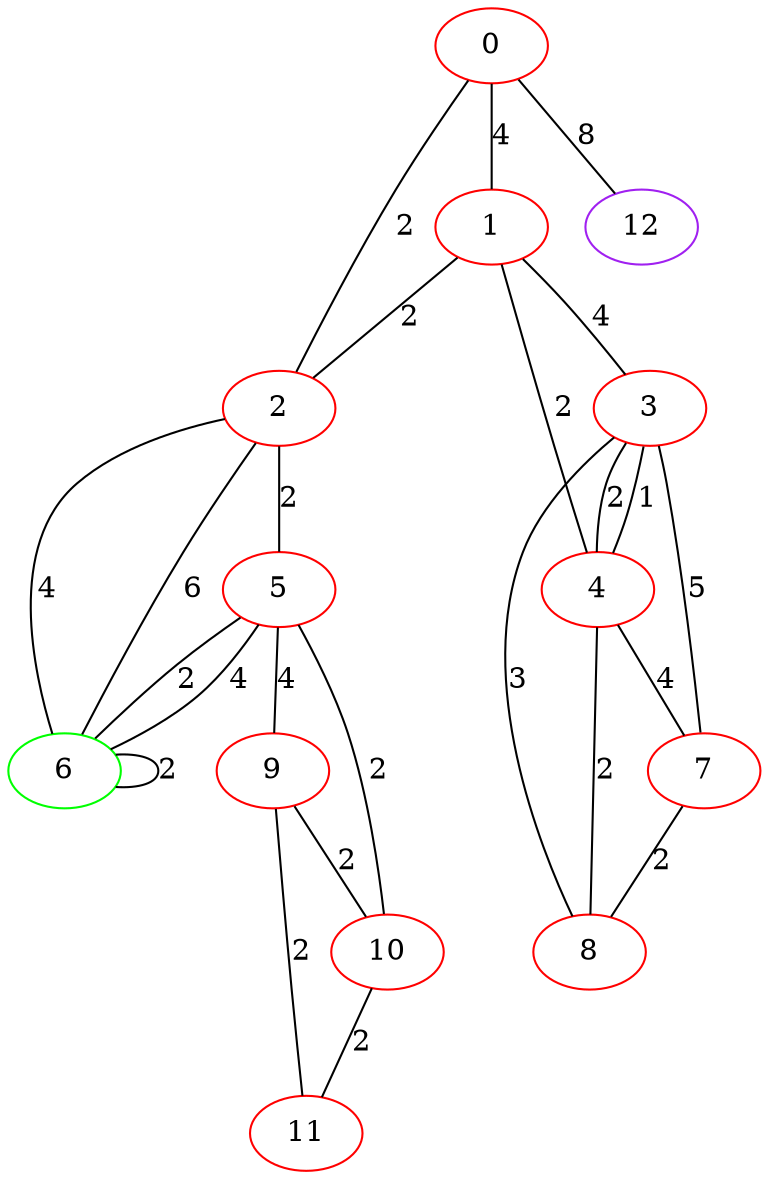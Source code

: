 graph "" {
0 [color=red, weight=1];
1 [color=red, weight=1];
2 [color=red, weight=1];
3 [color=red, weight=1];
4 [color=red, weight=1];
5 [color=red, weight=1];
6 [color=green, weight=2];
7 [color=red, weight=1];
8 [color=red, weight=1];
9 [color=red, weight=1];
10 [color=red, weight=1];
11 [color=red, weight=1];
12 [color=purple, weight=4];
0 -- 1  [key=0, label=4];
0 -- 2  [key=0, label=2];
0 -- 12  [key=0, label=8];
1 -- 2  [key=0, label=2];
1 -- 3  [key=0, label=4];
1 -- 4  [key=0, label=2];
2 -- 5  [key=0, label=2];
2 -- 6  [key=0, label=4];
2 -- 6  [key=1, label=6];
3 -- 8  [key=0, label=3];
3 -- 4  [key=0, label=2];
3 -- 4  [key=1, label=1];
3 -- 7  [key=0, label=5];
4 -- 8  [key=0, label=2];
4 -- 7  [key=0, label=4];
5 -- 9  [key=0, label=4];
5 -- 10  [key=0, label=2];
5 -- 6  [key=0, label=2];
5 -- 6  [key=1, label=4];
6 -- 6  [key=0, label=2];
7 -- 8  [key=0, label=2];
9 -- 10  [key=0, label=2];
9 -- 11  [key=0, label=2];
10 -- 11  [key=0, label=2];
}
